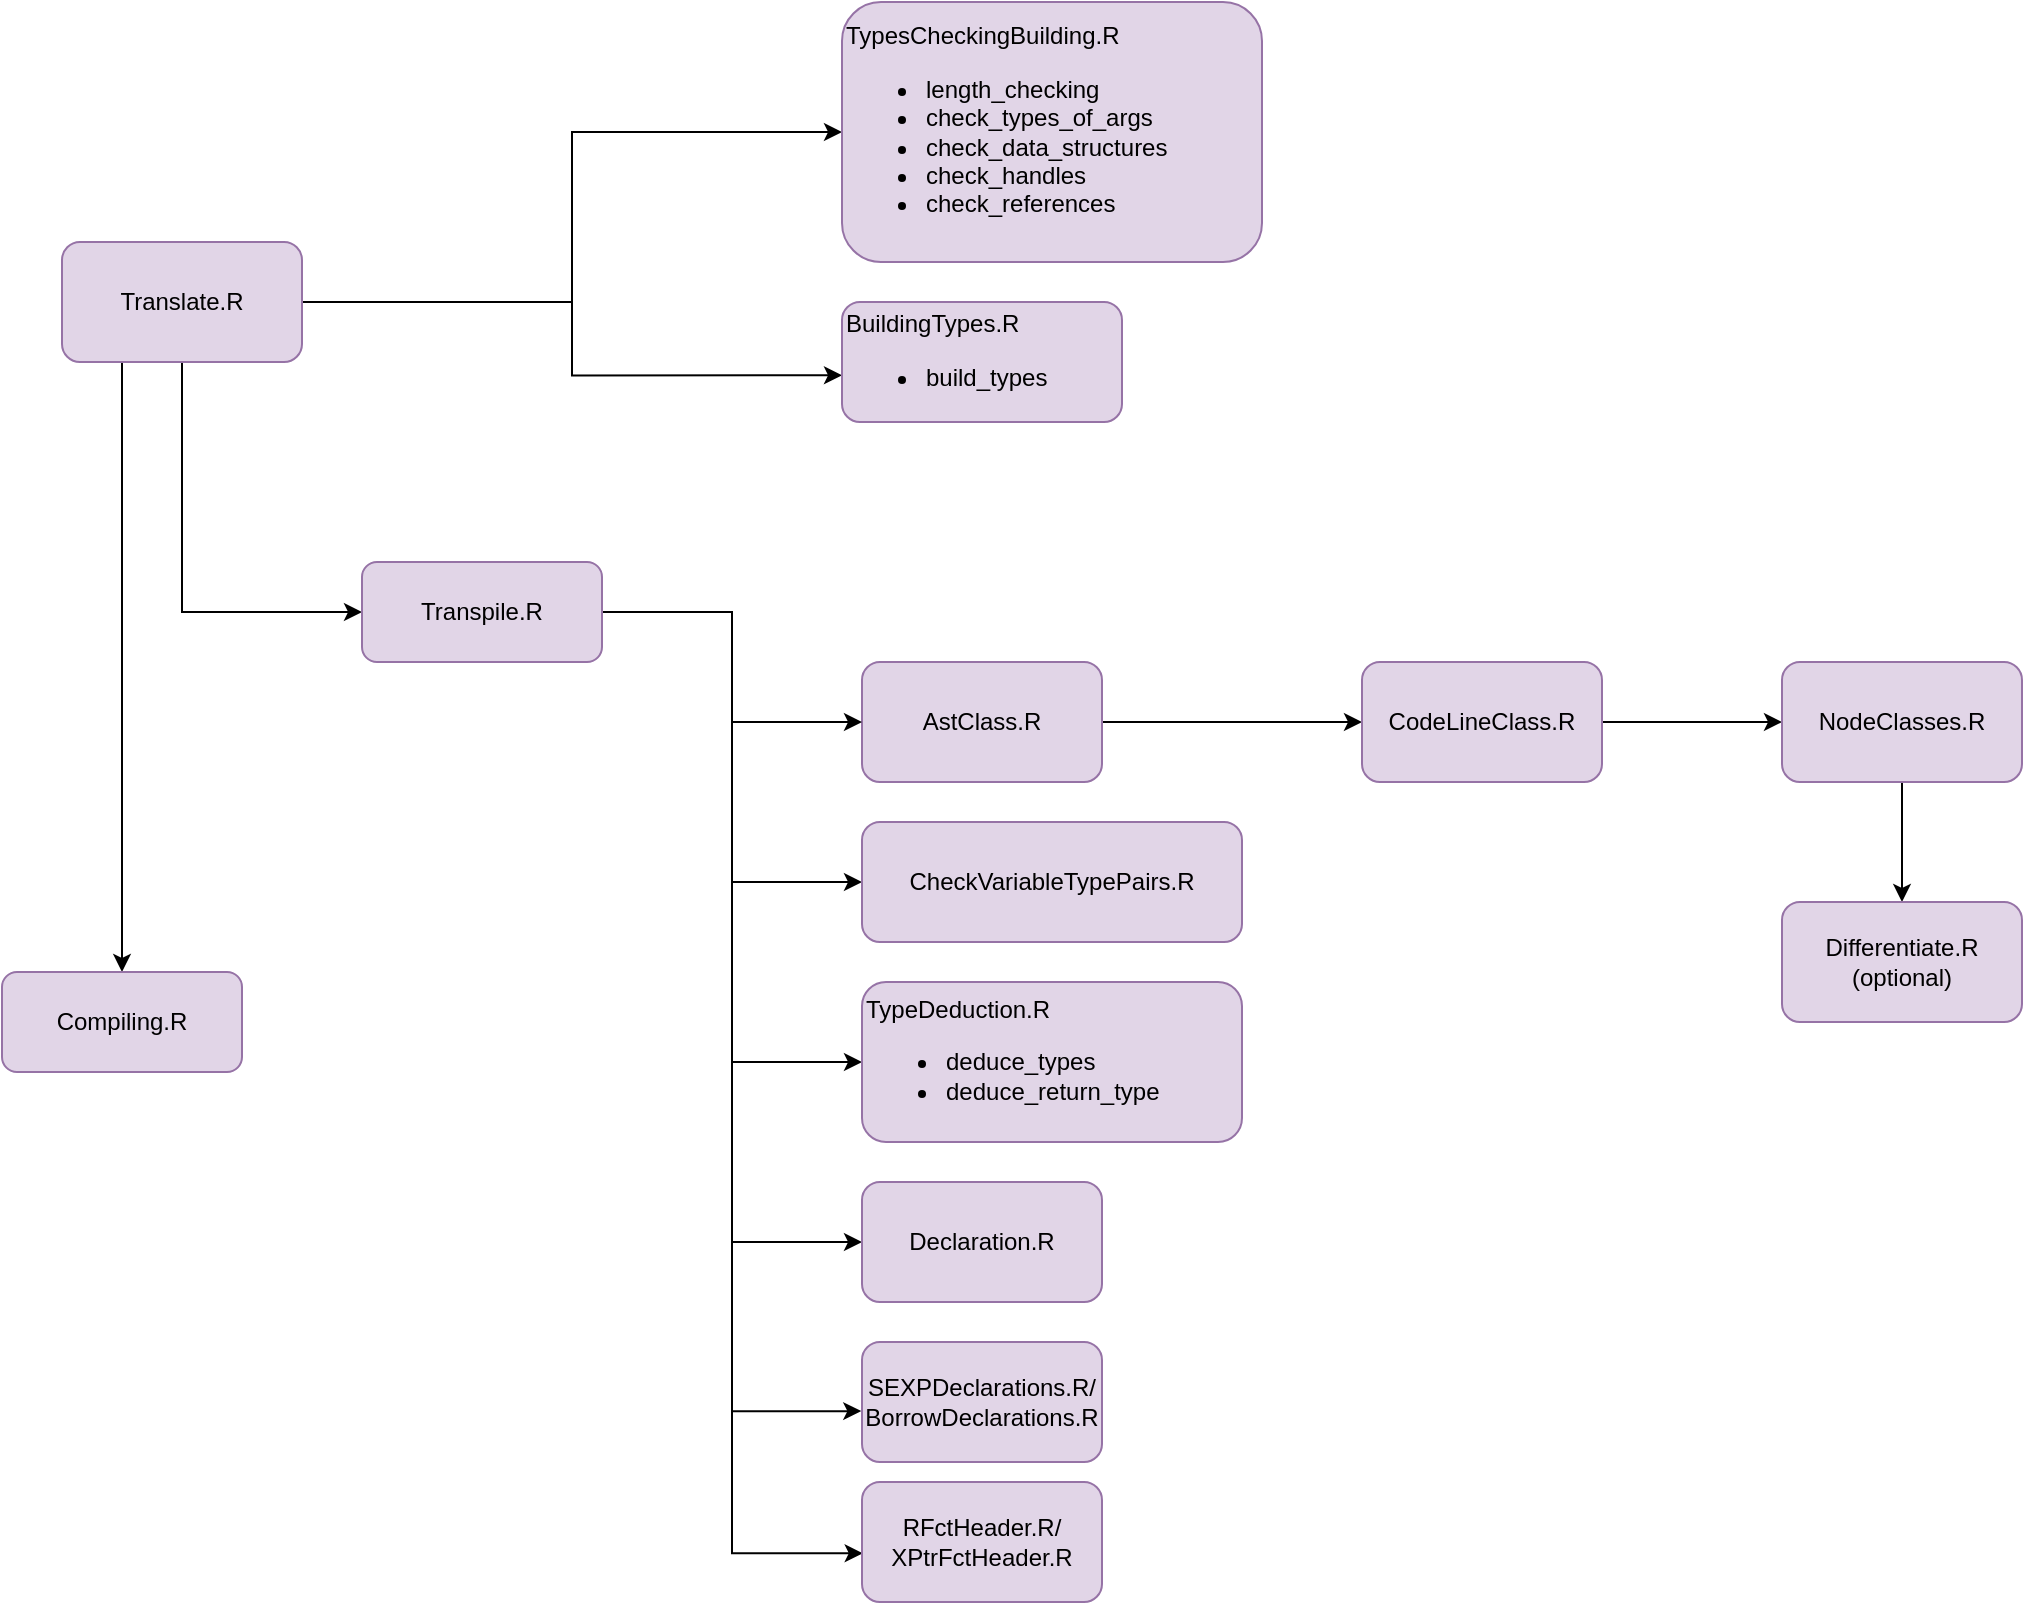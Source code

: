 <mxfile version="13.0.3" type="device"><diagram id="3Kx0y5vvfEq3YFLWdn2j" name="Page-1"><mxGraphModel dx="1718" dy="980" grid="1" gridSize="10" guides="1" tooltips="1" connect="1" arrows="1" fold="1" page="1" pageScale="1" pageWidth="850" pageHeight="1100" math="0" shadow="0"><root><mxCell id="0"/><mxCell id="1" parent="0"/><mxCell id="vLszJ7v0x8uLkkrOUrRD-6" style="edgeStyle=orthogonalEdgeStyle;rounded=0;orthogonalLoop=1;jettySize=auto;html=1;exitX=1;exitY=0.5;exitDx=0;exitDy=0;entryX=0;entryY=0.5;entryDx=0;entryDy=0;" edge="1" parent="1" source="bm3RPYRYB4wbdvRxPle6-1" target="vLszJ7v0x8uLkkrOUrRD-5"><mxGeometry relative="1" as="geometry"/></mxCell><mxCell id="vLszJ7v0x8uLkkrOUrRD-8" style="edgeStyle=orthogonalEdgeStyle;rounded=0;orthogonalLoop=1;jettySize=auto;html=1;exitX=1;exitY=0.5;exitDx=0;exitDy=0;entryX=0;entryY=0.611;entryDx=0;entryDy=0;entryPerimeter=0;" edge="1" parent="1" source="bm3RPYRYB4wbdvRxPle6-1" target="vLszJ7v0x8uLkkrOUrRD-7"><mxGeometry relative="1" as="geometry"/></mxCell><mxCell id="vLszJ7v0x8uLkkrOUrRD-10" style="edgeStyle=orthogonalEdgeStyle;rounded=0;orthogonalLoop=1;jettySize=auto;html=1;exitX=0.5;exitY=1;exitDx=0;exitDy=0;entryX=0;entryY=0.5;entryDx=0;entryDy=0;" edge="1" parent="1" source="bm3RPYRYB4wbdvRxPle6-1" target="vLszJ7v0x8uLkkrOUrRD-9"><mxGeometry relative="1" as="geometry"/></mxCell><mxCell id="vLszJ7v0x8uLkkrOUrRD-24" style="edgeStyle=orthogonalEdgeStyle;rounded=0;orthogonalLoop=1;jettySize=auto;html=1;exitX=0.25;exitY=1;exitDx=0;exitDy=0;entryX=0.5;entryY=0;entryDx=0;entryDy=0;" edge="1" parent="1" source="bm3RPYRYB4wbdvRxPle6-1" target="vLszJ7v0x8uLkkrOUrRD-23"><mxGeometry relative="1" as="geometry"/></mxCell><mxCell id="bm3RPYRYB4wbdvRxPle6-1" value="Translate.R" style="rounded=1;whiteSpace=wrap;html=1;fillColor=#e1d5e7;strokeColor=#9673a6;" parent="1" vertex="1"><mxGeometry x="60" y="160" width="120" height="60" as="geometry"/></mxCell><mxCell id="vLszJ7v0x8uLkkrOUrRD-28" style="edgeStyle=orthogonalEdgeStyle;rounded=0;orthogonalLoop=1;jettySize=auto;html=1;exitX=1;exitY=0.5;exitDx=0;exitDy=0;entryX=0;entryY=0.5;entryDx=0;entryDy=0;" edge="1" parent="1" source="bm3RPYRYB4wbdvRxPle6-8" target="vLszJ7v0x8uLkkrOUrRD-25"><mxGeometry relative="1" as="geometry"/></mxCell><mxCell id="bm3RPYRYB4wbdvRxPle6-8" value="AstClass.R" style="rounded=1;whiteSpace=wrap;html=1;fillColor=#e1d5e7;strokeColor=#9673a6;" parent="1" vertex="1"><mxGeometry x="460" y="370" width="120" height="60" as="geometry"/></mxCell><mxCell id="vLszJ7v0x8uLkkrOUrRD-5" value="TypesCheckingBuilding.R&lt;br&gt;&lt;ul&gt;&lt;li&gt;length_checking&lt;/li&gt;&lt;li&gt;check_types_of_args&amp;nbsp;&lt;/li&gt;&lt;li&gt;check_data_structures&amp;nbsp;&lt;/li&gt;&lt;li&gt;check_handles&amp;nbsp;&lt;/li&gt;&lt;li&gt;check_references&amp;nbsp;&amp;nbsp;&lt;br&gt;&lt;/li&gt;&lt;/ul&gt;" style="rounded=1;whiteSpace=wrap;html=1;fillColor=#e1d5e7;strokeColor=#9673a6;align=left;" vertex="1" parent="1"><mxGeometry x="450" y="40" width="210" height="130" as="geometry"/></mxCell><mxCell id="vLszJ7v0x8uLkkrOUrRD-7" value="BuildingTypes.R&lt;br&gt;&lt;ul&gt;&lt;li&gt;build_types&amp;nbsp;&lt;br&gt;&lt;/li&gt;&lt;/ul&gt;" style="rounded=1;whiteSpace=wrap;html=1;fillColor=#e1d5e7;strokeColor=#9673a6;align=left;" vertex="1" parent="1"><mxGeometry x="450" y="190" width="140" height="60" as="geometry"/></mxCell><mxCell id="vLszJ7v0x8uLkkrOUrRD-11" style="edgeStyle=orthogonalEdgeStyle;rounded=0;orthogonalLoop=1;jettySize=auto;html=1;exitX=1;exitY=0.5;exitDx=0;exitDy=0;entryX=0;entryY=0.5;entryDx=0;entryDy=0;" edge="1" parent="1" source="vLszJ7v0x8uLkkrOUrRD-9" target="bm3RPYRYB4wbdvRxPle6-8"><mxGeometry relative="1" as="geometry"/></mxCell><mxCell id="vLszJ7v0x8uLkkrOUrRD-15" style="edgeStyle=orthogonalEdgeStyle;rounded=0;orthogonalLoop=1;jettySize=auto;html=1;exitX=1;exitY=0.5;exitDx=0;exitDy=0;entryX=0;entryY=0.5;entryDx=0;entryDy=0;" edge="1" parent="1" source="vLszJ7v0x8uLkkrOUrRD-9" target="vLszJ7v0x8uLkkrOUrRD-12"><mxGeometry relative="1" as="geometry"/></mxCell><mxCell id="vLszJ7v0x8uLkkrOUrRD-16" style="edgeStyle=orthogonalEdgeStyle;rounded=0;orthogonalLoop=1;jettySize=auto;html=1;exitX=1;exitY=0.5;exitDx=0;exitDy=0;entryX=0;entryY=0.5;entryDx=0;entryDy=0;" edge="1" parent="1" source="vLszJ7v0x8uLkkrOUrRD-9" target="vLszJ7v0x8uLkkrOUrRD-13"><mxGeometry relative="1" as="geometry"/></mxCell><mxCell id="vLszJ7v0x8uLkkrOUrRD-18" style="edgeStyle=orthogonalEdgeStyle;rounded=0;orthogonalLoop=1;jettySize=auto;html=1;exitX=1;exitY=0.5;exitDx=0;exitDy=0;entryX=0;entryY=0.5;entryDx=0;entryDy=0;" edge="1" parent="1" source="vLszJ7v0x8uLkkrOUrRD-9" target="vLszJ7v0x8uLkkrOUrRD-17"><mxGeometry relative="1" as="geometry"/></mxCell><mxCell id="vLszJ7v0x8uLkkrOUrRD-21" style="edgeStyle=orthogonalEdgeStyle;rounded=0;orthogonalLoop=1;jettySize=auto;html=1;exitX=1;exitY=0.5;exitDx=0;exitDy=0;entryX=-0.003;entryY=0.576;entryDx=0;entryDy=0;entryPerimeter=0;" edge="1" parent="1" source="vLszJ7v0x8uLkkrOUrRD-9" target="vLszJ7v0x8uLkkrOUrRD-19"><mxGeometry relative="1" as="geometry"/></mxCell><mxCell id="vLszJ7v0x8uLkkrOUrRD-22" style="edgeStyle=orthogonalEdgeStyle;rounded=0;orthogonalLoop=1;jettySize=auto;html=1;exitX=1;exitY=0.5;exitDx=0;exitDy=0;entryX=0.003;entryY=0.594;entryDx=0;entryDy=0;entryPerimeter=0;" edge="1" parent="1" source="vLszJ7v0x8uLkkrOUrRD-9" target="vLszJ7v0x8uLkkrOUrRD-20"><mxGeometry relative="1" as="geometry"/></mxCell><mxCell id="vLszJ7v0x8uLkkrOUrRD-9" value="Transpile.R" style="rounded=1;whiteSpace=wrap;html=1;fillColor=#e1d5e7;strokeColor=#9673a6;" vertex="1" parent="1"><mxGeometry x="210" y="320" width="120" height="50" as="geometry"/></mxCell><mxCell id="vLszJ7v0x8uLkkrOUrRD-12" value="CheckVariableTypePairs.R&lt;br&gt;" style="rounded=1;whiteSpace=wrap;html=1;fillColor=#e1d5e7;strokeColor=#9673a6;" vertex="1" parent="1"><mxGeometry x="460" y="450" width="190" height="60" as="geometry"/></mxCell><mxCell id="vLszJ7v0x8uLkkrOUrRD-13" value="TypeDeduction.R&lt;br&gt;&lt;ul&gt;&lt;li&gt;deduce_types&lt;/li&gt;&lt;li&gt;deduce_return_type&lt;/li&gt;&lt;/ul&gt;" style="rounded=1;whiteSpace=wrap;html=1;fillColor=#e1d5e7;strokeColor=#9673a6;align=left;" vertex="1" parent="1"><mxGeometry x="460" y="530" width="190" height="80" as="geometry"/></mxCell><mxCell id="vLszJ7v0x8uLkkrOUrRD-17" value="Declaration.R" style="rounded=1;whiteSpace=wrap;html=1;fillColor=#e1d5e7;strokeColor=#9673a6;" vertex="1" parent="1"><mxGeometry x="460" y="630" width="120" height="60" as="geometry"/></mxCell><mxCell id="vLszJ7v0x8uLkkrOUrRD-19" value="SEXPDeclarations.R/&lt;br&gt;BorrowDeclarations.R" style="rounded=1;whiteSpace=wrap;html=1;fillColor=#e1d5e7;strokeColor=#9673a6;" vertex="1" parent="1"><mxGeometry x="460" y="710" width="120" height="60" as="geometry"/></mxCell><mxCell id="vLszJ7v0x8uLkkrOUrRD-20" value="RFctHeader.R/&lt;br&gt;XPtrFctHeader.R" style="rounded=1;whiteSpace=wrap;html=1;fillColor=#e1d5e7;strokeColor=#9673a6;" vertex="1" parent="1"><mxGeometry x="460" y="780" width="120" height="60" as="geometry"/></mxCell><mxCell id="vLszJ7v0x8uLkkrOUrRD-23" value="Compiling.R&lt;br&gt;" style="rounded=1;whiteSpace=wrap;html=1;fillColor=#e1d5e7;strokeColor=#9673a6;" vertex="1" parent="1"><mxGeometry x="30" y="525" width="120" height="50" as="geometry"/></mxCell><mxCell id="vLszJ7v0x8uLkkrOUrRD-29" style="edgeStyle=orthogonalEdgeStyle;rounded=0;orthogonalLoop=1;jettySize=auto;html=1;exitX=1;exitY=0.5;exitDx=0;exitDy=0;entryX=0;entryY=0.5;entryDx=0;entryDy=0;" edge="1" parent="1" source="vLszJ7v0x8uLkkrOUrRD-25" target="vLszJ7v0x8uLkkrOUrRD-26"><mxGeometry relative="1" as="geometry"/></mxCell><mxCell id="vLszJ7v0x8uLkkrOUrRD-25" value="CodeLineClass.R" style="rounded=1;whiteSpace=wrap;html=1;fillColor=#e1d5e7;strokeColor=#9673a6;" vertex="1" parent="1"><mxGeometry x="710" y="370" width="120" height="60" as="geometry"/></mxCell><mxCell id="vLszJ7v0x8uLkkrOUrRD-31" style="edgeStyle=orthogonalEdgeStyle;rounded=0;orthogonalLoop=1;jettySize=auto;html=1;exitX=0.5;exitY=1;exitDx=0;exitDy=0;entryX=0.5;entryY=0;entryDx=0;entryDy=0;" edge="1" parent="1" source="vLszJ7v0x8uLkkrOUrRD-26" target="vLszJ7v0x8uLkkrOUrRD-30"><mxGeometry relative="1" as="geometry"/></mxCell><mxCell id="vLszJ7v0x8uLkkrOUrRD-26" value="NodeClasses.R" style="rounded=1;whiteSpace=wrap;html=1;fillColor=#e1d5e7;strokeColor=#9673a6;" vertex="1" parent="1"><mxGeometry x="920" y="370" width="120" height="60" as="geometry"/></mxCell><mxCell id="vLszJ7v0x8uLkkrOUrRD-30" value="Differentiate.R&lt;br&gt;(optional)" style="rounded=1;whiteSpace=wrap;html=1;fillColor=#e1d5e7;strokeColor=#9673a6;" vertex="1" parent="1"><mxGeometry x="920" y="490" width="120" height="60" as="geometry"/></mxCell></root></mxGraphModel></diagram></mxfile>